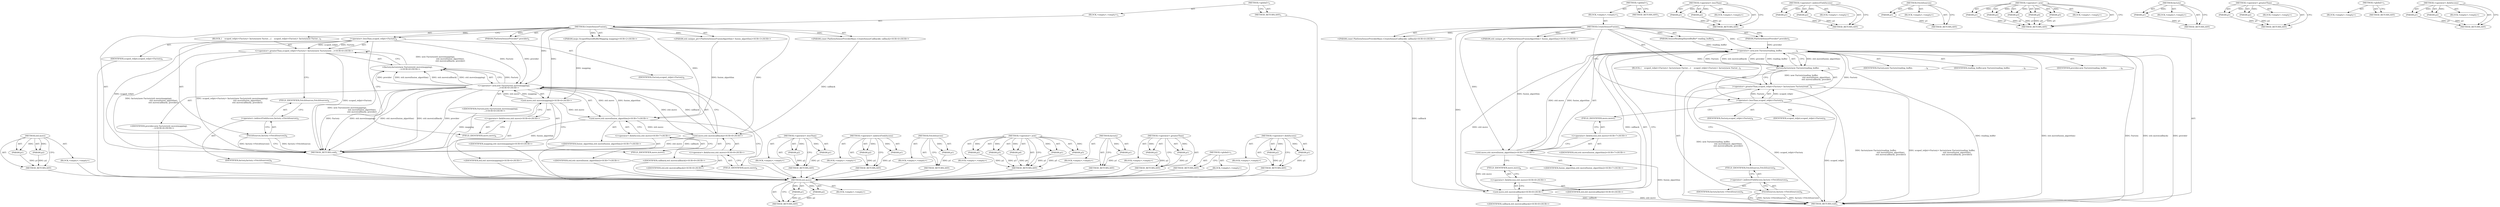 digraph "&lt;operator&gt;.fieldAccess" {
vulnerable_88 [label=<(METHOD,std.move)>];
vulnerable_89 [label=<(PARAM,p1)>];
vulnerable_90 [label=<(PARAM,p2)>];
vulnerable_91 [label=<(BLOCK,&lt;empty&gt;,&lt;empty&gt;)>];
vulnerable_92 [label=<(METHOD_RETURN,ANY)>];
vulnerable_6 [label=<(METHOD,&lt;global&gt;)<SUB>1</SUB>>];
vulnerable_7 [label=<(BLOCK,&lt;empty&gt;,&lt;empty&gt;)<SUB>1</SUB>>];
vulnerable_8 [label=<(METHOD,CreateSensorFusion)<SUB>1</SUB>>];
vulnerable_9 [label="<(PARAM,mojo::ScopedSharedBufferMapping mapping)<SUB>2</SUB>>"];
vulnerable_10 [label="<(PARAM,std::unique_ptr&lt;PlatformSensorFusionAlgorithm&gt; fusion_algorithm)<SUB>3</SUB>>"];
vulnerable_11 [label="<(PARAM,const PlatformSensorProviderBase::CreateSensorCallback&amp; callback)<SUB>4</SUB>>"];
vulnerable_12 [label=<(PARAM,PlatformSensorProvider* provider)<SUB>5</SUB>>];
vulnerable_13 [label=<(BLOCK,{
    scoped_refptr&lt;Factory&gt; factory(new Factor...,{
    scoped_refptr&lt;Factory&gt; factory(new Factor...)<SUB>5</SUB>>];
vulnerable_14 [label="<(&lt;operator&gt;.greaterThan,scoped_refptr&lt;Factory&gt; factory(new Factory(std:...)<SUB>6</SUB>>"];
vulnerable_15 [label=<(&lt;operator&gt;.lessThan,scoped_refptr&lt;Factory)<SUB>6</SUB>>];
vulnerable_16 [label=<(IDENTIFIER,scoped_refptr,scoped_refptr&lt;Factory)<SUB>6</SUB>>];
vulnerable_17 [label=<(IDENTIFIER,Factory,scoped_refptr&lt;Factory)<SUB>6</SUB>>];
vulnerable_18 [label="<(factory,factory(new Factory(std::move(mapping),
       ...)<SUB>6</SUB>>"];
vulnerable_19 [label="<(&lt;operator&gt;.new,new Factory(std::move(mapping),
               ...)<SUB>6</SUB>>"];
vulnerable_20 [label="<(IDENTIFIER,Factory,new Factory(std::move(mapping),
               ...)<SUB>6</SUB>>"];
vulnerable_21 [label="<(std.move,std::move(mapping))<SUB>6</SUB>>"];
vulnerable_22 [label="<(&lt;operator&gt;.fieldAccess,std::move)<SUB>6</SUB>>"];
vulnerable_23 [label="<(IDENTIFIER,std,std::move(mapping))<SUB>6</SUB>>"];
vulnerable_24 [label=<(FIELD_IDENTIFIER,move,move)<SUB>6</SUB>>];
vulnerable_25 [label="<(IDENTIFIER,mapping,std::move(mapping))<SUB>6</SUB>>"];
vulnerable_26 [label="<(std.move,std::move(fusion_algorithm))<SUB>7</SUB>>"];
vulnerable_27 [label="<(&lt;operator&gt;.fieldAccess,std::move)<SUB>7</SUB>>"];
vulnerable_28 [label="<(IDENTIFIER,std,std::move(fusion_algorithm))<SUB>7</SUB>>"];
vulnerable_29 [label=<(FIELD_IDENTIFIER,move,move)<SUB>7</SUB>>];
vulnerable_30 [label="<(IDENTIFIER,fusion_algorithm,std::move(fusion_algorithm))<SUB>7</SUB>>"];
vulnerable_31 [label="<(std.move,std::move(callback))<SUB>8</SUB>>"];
vulnerable_32 [label="<(&lt;operator&gt;.fieldAccess,std::move)<SUB>8</SUB>>"];
vulnerable_33 [label="<(IDENTIFIER,std,std::move(callback))<SUB>8</SUB>>"];
vulnerable_34 [label=<(FIELD_IDENTIFIER,move,move)<SUB>8</SUB>>];
vulnerable_35 [label="<(IDENTIFIER,callback,std::move(callback))<SUB>8</SUB>>"];
vulnerable_36 [label="<(IDENTIFIER,provider,new Factory(std::move(mapping),
               ...)<SUB>8</SUB>>"];
vulnerable_37 [label=<(FetchSources,factory-&gt;FetchSources())<SUB>9</SUB>>];
vulnerable_38 [label=<(&lt;operator&gt;.indirectFieldAccess,factory-&gt;FetchSources)<SUB>9</SUB>>];
vulnerable_39 [label=<(IDENTIFIER,factory,factory-&gt;FetchSources())<SUB>9</SUB>>];
vulnerable_40 [label=<(FIELD_IDENTIFIER,FetchSources,FetchSources)<SUB>9</SUB>>];
vulnerable_41 [label=<(METHOD_RETURN,void)<SUB>1</SUB>>];
vulnerable_43 [label=<(METHOD_RETURN,ANY)<SUB>1</SUB>>];
vulnerable_71 [label=<(METHOD,&lt;operator&gt;.lessThan)>];
vulnerable_72 [label=<(PARAM,p1)>];
vulnerable_73 [label=<(PARAM,p2)>];
vulnerable_74 [label=<(BLOCK,&lt;empty&gt;,&lt;empty&gt;)>];
vulnerable_75 [label=<(METHOD_RETURN,ANY)>];
vulnerable_102 [label=<(METHOD,&lt;operator&gt;.indirectFieldAccess)>];
vulnerable_103 [label=<(PARAM,p1)>];
vulnerable_104 [label=<(PARAM,p2)>];
vulnerable_105 [label=<(BLOCK,&lt;empty&gt;,&lt;empty&gt;)>];
vulnerable_106 [label=<(METHOD_RETURN,ANY)>];
vulnerable_98 [label=<(METHOD,FetchSources)>];
vulnerable_99 [label=<(PARAM,p1)>];
vulnerable_100 [label=<(BLOCK,&lt;empty&gt;,&lt;empty&gt;)>];
vulnerable_101 [label=<(METHOD_RETURN,ANY)>];
vulnerable_80 [label=<(METHOD,&lt;operator&gt;.new)>];
vulnerable_81 [label=<(PARAM,p1)>];
vulnerable_82 [label=<(PARAM,p2)>];
vulnerable_83 [label=<(PARAM,p3)>];
vulnerable_84 [label=<(PARAM,p4)>];
vulnerable_85 [label=<(PARAM,p5)>];
vulnerable_86 [label=<(BLOCK,&lt;empty&gt;,&lt;empty&gt;)>];
vulnerable_87 [label=<(METHOD_RETURN,ANY)>];
vulnerable_76 [label=<(METHOD,factory)>];
vulnerable_77 [label=<(PARAM,p1)>];
vulnerable_78 [label=<(BLOCK,&lt;empty&gt;,&lt;empty&gt;)>];
vulnerable_79 [label=<(METHOD_RETURN,ANY)>];
vulnerable_66 [label=<(METHOD,&lt;operator&gt;.greaterThan)>];
vulnerable_67 [label=<(PARAM,p1)>];
vulnerable_68 [label=<(PARAM,p2)>];
vulnerable_69 [label=<(BLOCK,&lt;empty&gt;,&lt;empty&gt;)>];
vulnerable_70 [label=<(METHOD_RETURN,ANY)>];
vulnerable_60 [label=<(METHOD,&lt;global&gt;)<SUB>1</SUB>>];
vulnerable_61 [label=<(BLOCK,&lt;empty&gt;,&lt;empty&gt;)>];
vulnerable_62 [label=<(METHOD_RETURN,ANY)>];
vulnerable_93 [label=<(METHOD,&lt;operator&gt;.fieldAccess)>];
vulnerable_94 [label=<(PARAM,p1)>];
vulnerable_95 [label=<(PARAM,p2)>];
vulnerable_96 [label=<(BLOCK,&lt;empty&gt;,&lt;empty&gt;)>];
vulnerable_97 [label=<(METHOD_RETURN,ANY)>];
fixed_84 [label=<(METHOD,std.move)>];
fixed_85 [label=<(PARAM,p1)>];
fixed_86 [label=<(PARAM,p2)>];
fixed_87 [label=<(BLOCK,&lt;empty&gt;,&lt;empty&gt;)>];
fixed_88 [label=<(METHOD_RETURN,ANY)>];
fixed_6 [label=<(METHOD,&lt;global&gt;)<SUB>1</SUB>>];
fixed_7 [label=<(BLOCK,&lt;empty&gt;,&lt;empty&gt;)<SUB>1</SUB>>];
fixed_8 [label=<(METHOD,CreateSensorFusion)<SUB>1</SUB>>];
fixed_9 [label=<(PARAM,SensorReadingSharedBuffer* reading_buffer)<SUB>2</SUB>>];
fixed_10 [label="<(PARAM,std::unique_ptr&lt;PlatformSensorFusionAlgorithm&gt; fusion_algorithm)<SUB>3</SUB>>"];
fixed_11 [label="<(PARAM,const PlatformSensorProviderBase::CreateSensorCallback&amp; callback)<SUB>4</SUB>>"];
fixed_12 [label=<(PARAM,PlatformSensorProvider* provider)<SUB>5</SUB>>];
fixed_13 [label=<(BLOCK,{
    scoped_refptr&lt;Factory&gt; factory(new Factor...,{
    scoped_refptr&lt;Factory&gt; factory(new Factor...)<SUB>5</SUB>>];
fixed_14 [label=<(&lt;operator&gt;.greaterThan,scoped_refptr&lt;Factory&gt; factory(new Factory(read...)<SUB>6</SUB>>];
fixed_15 [label=<(&lt;operator&gt;.lessThan,scoped_refptr&lt;Factory)<SUB>6</SUB>>];
fixed_16 [label=<(IDENTIFIER,scoped_refptr,scoped_refptr&lt;Factory)<SUB>6</SUB>>];
fixed_17 [label=<(IDENTIFIER,Factory,scoped_refptr&lt;Factory)<SUB>6</SUB>>];
fixed_18 [label=<(factory,factory(new Factory(reading_buffer,
           ...)<SUB>6</SUB>>];
fixed_19 [label=<(&lt;operator&gt;.new,new Factory(reading_buffer,
                   ...)<SUB>6</SUB>>];
fixed_20 [label=<(IDENTIFIER,Factory,new Factory(reading_buffer,
                   ...)<SUB>6</SUB>>];
fixed_21 [label=<(IDENTIFIER,reading_buffer,new Factory(reading_buffer,
                   ...)<SUB>6</SUB>>];
fixed_22 [label="<(std.move,std::move(fusion_algorithm))<SUB>7</SUB>>"];
fixed_23 [label="<(&lt;operator&gt;.fieldAccess,std::move)<SUB>7</SUB>>"];
fixed_24 [label="<(IDENTIFIER,std,std::move(fusion_algorithm))<SUB>7</SUB>>"];
fixed_25 [label=<(FIELD_IDENTIFIER,move,move)<SUB>7</SUB>>];
fixed_26 [label="<(IDENTIFIER,fusion_algorithm,std::move(fusion_algorithm))<SUB>7</SUB>>"];
fixed_27 [label="<(std.move,std::move(callback))<SUB>8</SUB>>"];
fixed_28 [label="<(&lt;operator&gt;.fieldAccess,std::move)<SUB>8</SUB>>"];
fixed_29 [label="<(IDENTIFIER,std,std::move(callback))<SUB>8</SUB>>"];
fixed_30 [label=<(FIELD_IDENTIFIER,move,move)<SUB>8</SUB>>];
fixed_31 [label="<(IDENTIFIER,callback,std::move(callback))<SUB>8</SUB>>"];
fixed_32 [label=<(IDENTIFIER,provider,new Factory(reading_buffer,
                   ...)<SUB>8</SUB>>];
fixed_33 [label=<(FetchSources,factory-&gt;FetchSources())<SUB>9</SUB>>];
fixed_34 [label=<(&lt;operator&gt;.indirectFieldAccess,factory-&gt;FetchSources)<SUB>9</SUB>>];
fixed_35 [label=<(IDENTIFIER,factory,factory-&gt;FetchSources())<SUB>9</SUB>>];
fixed_36 [label=<(FIELD_IDENTIFIER,FetchSources,FetchSources)<SUB>9</SUB>>];
fixed_37 [label=<(METHOD_RETURN,void)<SUB>1</SUB>>];
fixed_39 [label=<(METHOD_RETURN,ANY)<SUB>1</SUB>>];
fixed_67 [label=<(METHOD,&lt;operator&gt;.lessThan)>];
fixed_68 [label=<(PARAM,p1)>];
fixed_69 [label=<(PARAM,p2)>];
fixed_70 [label=<(BLOCK,&lt;empty&gt;,&lt;empty&gt;)>];
fixed_71 [label=<(METHOD_RETURN,ANY)>];
fixed_98 [label=<(METHOD,&lt;operator&gt;.indirectFieldAccess)>];
fixed_99 [label=<(PARAM,p1)>];
fixed_100 [label=<(PARAM,p2)>];
fixed_101 [label=<(BLOCK,&lt;empty&gt;,&lt;empty&gt;)>];
fixed_102 [label=<(METHOD_RETURN,ANY)>];
fixed_94 [label=<(METHOD,FetchSources)>];
fixed_95 [label=<(PARAM,p1)>];
fixed_96 [label=<(BLOCK,&lt;empty&gt;,&lt;empty&gt;)>];
fixed_97 [label=<(METHOD_RETURN,ANY)>];
fixed_76 [label=<(METHOD,&lt;operator&gt;.new)>];
fixed_77 [label=<(PARAM,p1)>];
fixed_78 [label=<(PARAM,p2)>];
fixed_79 [label=<(PARAM,p3)>];
fixed_80 [label=<(PARAM,p4)>];
fixed_81 [label=<(PARAM,p5)>];
fixed_82 [label=<(BLOCK,&lt;empty&gt;,&lt;empty&gt;)>];
fixed_83 [label=<(METHOD_RETURN,ANY)>];
fixed_72 [label=<(METHOD,factory)>];
fixed_73 [label=<(PARAM,p1)>];
fixed_74 [label=<(BLOCK,&lt;empty&gt;,&lt;empty&gt;)>];
fixed_75 [label=<(METHOD_RETURN,ANY)>];
fixed_62 [label=<(METHOD,&lt;operator&gt;.greaterThan)>];
fixed_63 [label=<(PARAM,p1)>];
fixed_64 [label=<(PARAM,p2)>];
fixed_65 [label=<(BLOCK,&lt;empty&gt;,&lt;empty&gt;)>];
fixed_66 [label=<(METHOD_RETURN,ANY)>];
fixed_56 [label=<(METHOD,&lt;global&gt;)<SUB>1</SUB>>];
fixed_57 [label=<(BLOCK,&lt;empty&gt;,&lt;empty&gt;)>];
fixed_58 [label=<(METHOD_RETURN,ANY)>];
fixed_89 [label=<(METHOD,&lt;operator&gt;.fieldAccess)>];
fixed_90 [label=<(PARAM,p1)>];
fixed_91 [label=<(PARAM,p2)>];
fixed_92 [label=<(BLOCK,&lt;empty&gt;,&lt;empty&gt;)>];
fixed_93 [label=<(METHOD_RETURN,ANY)>];
vulnerable_88 -> vulnerable_89  [key=0, label="AST: "];
vulnerable_88 -> vulnerable_89  [key=1, label="DDG: "];
vulnerable_88 -> vulnerable_91  [key=0, label="AST: "];
vulnerable_88 -> vulnerable_90  [key=0, label="AST: "];
vulnerable_88 -> vulnerable_90  [key=1, label="DDG: "];
vulnerable_88 -> vulnerable_92  [key=0, label="AST: "];
vulnerable_88 -> vulnerable_92  [key=1, label="CFG: "];
vulnerable_89 -> vulnerable_92  [key=0, label="DDG: p1"];
vulnerable_90 -> vulnerable_92  [key=0, label="DDG: p2"];
vulnerable_91 -> fixed_84  [key=0];
vulnerable_92 -> fixed_84  [key=0];
vulnerable_6 -> vulnerable_7  [key=0, label="AST: "];
vulnerable_6 -> vulnerable_43  [key=0, label="AST: "];
vulnerable_6 -> vulnerable_43  [key=1, label="CFG: "];
vulnerable_7 -> vulnerable_8  [key=0, label="AST: "];
vulnerable_8 -> vulnerable_9  [key=0, label="AST: "];
vulnerable_8 -> vulnerable_9  [key=1, label="DDG: "];
vulnerable_8 -> vulnerable_10  [key=0, label="AST: "];
vulnerable_8 -> vulnerable_10  [key=1, label="DDG: "];
vulnerable_8 -> vulnerable_11  [key=0, label="AST: "];
vulnerable_8 -> vulnerable_11  [key=1, label="DDG: "];
vulnerable_8 -> vulnerable_12  [key=0, label="AST: "];
vulnerable_8 -> vulnerable_12  [key=1, label="DDG: "];
vulnerable_8 -> vulnerable_13  [key=0, label="AST: "];
vulnerable_8 -> vulnerable_41  [key=0, label="AST: "];
vulnerable_8 -> vulnerable_15  [key=0, label="CFG: "];
vulnerable_8 -> vulnerable_15  [key=1, label="DDG: "];
vulnerable_8 -> vulnerable_19  [key=0, label="DDG: "];
vulnerable_8 -> vulnerable_21  [key=0, label="DDG: "];
vulnerable_8 -> vulnerable_26  [key=0, label="DDG: "];
vulnerable_8 -> vulnerable_31  [key=0, label="DDG: "];
vulnerable_9 -> vulnerable_21  [key=0, label="DDG: mapping"];
vulnerable_10 -> vulnerable_26  [key=0, label="DDG: fusion_algorithm"];
vulnerable_11 -> vulnerable_31  [key=0, label="DDG: callback"];
vulnerable_12 -> vulnerable_19  [key=0, label="DDG: provider"];
vulnerable_13 -> vulnerable_14  [key=0, label="AST: "];
vulnerable_13 -> vulnerable_37  [key=0, label="AST: "];
vulnerable_14 -> vulnerable_15  [key=0, label="AST: "];
vulnerable_14 -> vulnerable_18  [key=0, label="AST: "];
vulnerable_14 -> vulnerable_40  [key=0, label="CFG: "];
vulnerable_14 -> vulnerable_41  [key=0, label="DDG: scoped_refptr&lt;Factory"];
vulnerable_14 -> vulnerable_41  [key=1, label="DDG: factory(new Factory(std::move(mapping),
                                                std::move(fusion_algorithm),
                                                std::move(callback), provider))"];
vulnerable_14 -> vulnerable_41  [key=2, label="DDG: scoped_refptr&lt;Factory&gt; factory(new Factory(std::move(mapping),
                                                std::move(fusion_algorithm),
                                                std::move(callback), provider))"];
vulnerable_15 -> vulnerable_16  [key=0, label="AST: "];
vulnerable_15 -> vulnerable_17  [key=0, label="AST: "];
vulnerable_15 -> vulnerable_24  [key=0, label="CFG: "];
vulnerable_15 -> vulnerable_41  [key=0, label="DDG: scoped_refptr"];
vulnerable_15 -> vulnerable_14  [key=0, label="DDG: scoped_refptr"];
vulnerable_15 -> vulnerable_14  [key=1, label="DDG: Factory"];
vulnerable_15 -> vulnerable_19  [key=0, label="DDG: Factory"];
vulnerable_16 -> fixed_84  [key=0];
vulnerable_17 -> fixed_84  [key=0];
vulnerable_18 -> vulnerable_19  [key=0, label="AST: "];
vulnerable_18 -> vulnerable_14  [key=0, label="CFG: "];
vulnerable_18 -> vulnerable_14  [key=1, label="DDG: new Factory(std::move(mapping),
                                                std::move(fusion_algorithm),
                                                std::move(callback), provider)"];
vulnerable_18 -> vulnerable_41  [key=0, label="DDG: new Factory(std::move(mapping),
                                                std::move(fusion_algorithm),
                                                std::move(callback), provider)"];
vulnerable_19 -> vulnerable_20  [key=0, label="AST: "];
vulnerable_19 -> vulnerable_21  [key=0, label="AST: "];
vulnerable_19 -> vulnerable_26  [key=0, label="AST: "];
vulnerable_19 -> vulnerable_31  [key=0, label="AST: "];
vulnerable_19 -> vulnerable_36  [key=0, label="AST: "];
vulnerable_19 -> vulnerable_18  [key=0, label="CFG: "];
vulnerable_19 -> vulnerable_18  [key=1, label="DDG: Factory"];
vulnerable_19 -> vulnerable_18  [key=2, label="DDG: provider"];
vulnerable_19 -> vulnerable_18  [key=3, label="DDG: std::move(fusion_algorithm)"];
vulnerable_19 -> vulnerable_18  [key=4, label="DDG: std::move(callback)"];
vulnerable_19 -> vulnerable_18  [key=5, label="DDG: std::move(mapping)"];
vulnerable_19 -> vulnerable_41  [key=0, label="DDG: Factory"];
vulnerable_19 -> vulnerable_41  [key=1, label="DDG: std::move(mapping)"];
vulnerable_19 -> vulnerable_41  [key=2, label="DDG: std::move(fusion_algorithm)"];
vulnerable_19 -> vulnerable_41  [key=3, label="DDG: std::move(callback)"];
vulnerable_19 -> vulnerable_41  [key=4, label="DDG: provider"];
vulnerable_20 -> fixed_84  [key=0];
vulnerable_21 -> vulnerable_22  [key=0, label="AST: "];
vulnerable_21 -> vulnerable_25  [key=0, label="AST: "];
vulnerable_21 -> vulnerable_29  [key=0, label="CFG: "];
vulnerable_21 -> vulnerable_41  [key=0, label="DDG: mapping"];
vulnerable_21 -> vulnerable_19  [key=0, label="DDG: std::move"];
vulnerable_21 -> vulnerable_19  [key=1, label="DDG: mapping"];
vulnerable_21 -> vulnerable_26  [key=0, label="DDG: std::move"];
vulnerable_22 -> vulnerable_23  [key=0, label="AST: "];
vulnerable_22 -> vulnerable_24  [key=0, label="AST: "];
vulnerable_22 -> vulnerable_21  [key=0, label="CFG: "];
vulnerable_23 -> fixed_84  [key=0];
vulnerable_24 -> vulnerable_22  [key=0, label="CFG: "];
vulnerable_25 -> fixed_84  [key=0];
vulnerable_26 -> vulnerable_27  [key=0, label="AST: "];
vulnerable_26 -> vulnerable_30  [key=0, label="AST: "];
vulnerable_26 -> vulnerable_34  [key=0, label="CFG: "];
vulnerable_26 -> vulnerable_41  [key=0, label="DDG: fusion_algorithm"];
vulnerable_26 -> vulnerable_19  [key=0, label="DDG: std::move"];
vulnerable_26 -> vulnerable_19  [key=1, label="DDG: fusion_algorithm"];
vulnerable_26 -> vulnerable_31  [key=0, label="DDG: std::move"];
vulnerable_27 -> vulnerable_28  [key=0, label="AST: "];
vulnerable_27 -> vulnerable_29  [key=0, label="AST: "];
vulnerable_27 -> vulnerable_26  [key=0, label="CFG: "];
vulnerable_28 -> fixed_84  [key=0];
vulnerable_29 -> vulnerable_27  [key=0, label="CFG: "];
vulnerable_30 -> fixed_84  [key=0];
vulnerable_31 -> vulnerable_32  [key=0, label="AST: "];
vulnerable_31 -> vulnerable_35  [key=0, label="AST: "];
vulnerable_31 -> vulnerable_19  [key=0, label="CFG: "];
vulnerable_31 -> vulnerable_19  [key=1, label="DDG: std::move"];
vulnerable_31 -> vulnerable_19  [key=2, label="DDG: callback"];
vulnerable_31 -> vulnerable_41  [key=0, label="DDG: std::move"];
vulnerable_31 -> vulnerable_41  [key=1, label="DDG: callback"];
vulnerable_32 -> vulnerable_33  [key=0, label="AST: "];
vulnerable_32 -> vulnerable_34  [key=0, label="AST: "];
vulnerable_32 -> vulnerable_31  [key=0, label="CFG: "];
vulnerable_33 -> fixed_84  [key=0];
vulnerable_34 -> vulnerable_32  [key=0, label="CFG: "];
vulnerable_35 -> fixed_84  [key=0];
vulnerable_36 -> fixed_84  [key=0];
vulnerable_37 -> vulnerable_38  [key=0, label="AST: "];
vulnerable_37 -> vulnerable_41  [key=0, label="CFG: "];
vulnerable_37 -> vulnerable_41  [key=1, label="DDG: factory-&gt;FetchSources"];
vulnerable_37 -> vulnerable_41  [key=2, label="DDG: factory-&gt;FetchSources()"];
vulnerable_38 -> vulnerable_39  [key=0, label="AST: "];
vulnerable_38 -> vulnerable_40  [key=0, label="AST: "];
vulnerable_38 -> vulnerable_37  [key=0, label="CFG: "];
vulnerable_39 -> fixed_84  [key=0];
vulnerable_40 -> vulnerable_38  [key=0, label="CFG: "];
vulnerable_41 -> fixed_84  [key=0];
vulnerable_43 -> fixed_84  [key=0];
vulnerable_71 -> vulnerable_72  [key=0, label="AST: "];
vulnerable_71 -> vulnerable_72  [key=1, label="DDG: "];
vulnerable_71 -> vulnerable_74  [key=0, label="AST: "];
vulnerable_71 -> vulnerable_73  [key=0, label="AST: "];
vulnerable_71 -> vulnerable_73  [key=1, label="DDG: "];
vulnerable_71 -> vulnerable_75  [key=0, label="AST: "];
vulnerable_71 -> vulnerable_75  [key=1, label="CFG: "];
vulnerable_72 -> vulnerable_75  [key=0, label="DDG: p1"];
vulnerable_73 -> vulnerable_75  [key=0, label="DDG: p2"];
vulnerable_74 -> fixed_84  [key=0];
vulnerable_75 -> fixed_84  [key=0];
vulnerable_102 -> vulnerable_103  [key=0, label="AST: "];
vulnerable_102 -> vulnerable_103  [key=1, label="DDG: "];
vulnerable_102 -> vulnerable_105  [key=0, label="AST: "];
vulnerable_102 -> vulnerable_104  [key=0, label="AST: "];
vulnerable_102 -> vulnerable_104  [key=1, label="DDG: "];
vulnerable_102 -> vulnerable_106  [key=0, label="AST: "];
vulnerable_102 -> vulnerable_106  [key=1, label="CFG: "];
vulnerable_103 -> vulnerable_106  [key=0, label="DDG: p1"];
vulnerable_104 -> vulnerable_106  [key=0, label="DDG: p2"];
vulnerable_105 -> fixed_84  [key=0];
vulnerable_106 -> fixed_84  [key=0];
vulnerable_98 -> vulnerable_99  [key=0, label="AST: "];
vulnerable_98 -> vulnerable_99  [key=1, label="DDG: "];
vulnerable_98 -> vulnerable_100  [key=0, label="AST: "];
vulnerable_98 -> vulnerable_101  [key=0, label="AST: "];
vulnerable_98 -> vulnerable_101  [key=1, label="CFG: "];
vulnerable_99 -> vulnerable_101  [key=0, label="DDG: p1"];
vulnerable_100 -> fixed_84  [key=0];
vulnerable_101 -> fixed_84  [key=0];
vulnerable_80 -> vulnerable_81  [key=0, label="AST: "];
vulnerable_80 -> vulnerable_81  [key=1, label="DDG: "];
vulnerable_80 -> vulnerable_86  [key=0, label="AST: "];
vulnerable_80 -> vulnerable_82  [key=0, label="AST: "];
vulnerable_80 -> vulnerable_82  [key=1, label="DDG: "];
vulnerable_80 -> vulnerable_87  [key=0, label="AST: "];
vulnerable_80 -> vulnerable_87  [key=1, label="CFG: "];
vulnerable_80 -> vulnerable_83  [key=0, label="AST: "];
vulnerable_80 -> vulnerable_83  [key=1, label="DDG: "];
vulnerable_80 -> vulnerable_84  [key=0, label="AST: "];
vulnerable_80 -> vulnerable_84  [key=1, label="DDG: "];
vulnerable_80 -> vulnerable_85  [key=0, label="AST: "];
vulnerable_80 -> vulnerable_85  [key=1, label="DDG: "];
vulnerable_81 -> vulnerable_87  [key=0, label="DDG: p1"];
vulnerable_82 -> vulnerable_87  [key=0, label="DDG: p2"];
vulnerable_83 -> vulnerable_87  [key=0, label="DDG: p3"];
vulnerable_84 -> vulnerable_87  [key=0, label="DDG: p4"];
vulnerable_85 -> vulnerable_87  [key=0, label="DDG: p5"];
vulnerable_86 -> fixed_84  [key=0];
vulnerable_87 -> fixed_84  [key=0];
vulnerable_76 -> vulnerable_77  [key=0, label="AST: "];
vulnerable_76 -> vulnerable_77  [key=1, label="DDG: "];
vulnerable_76 -> vulnerable_78  [key=0, label="AST: "];
vulnerable_76 -> vulnerable_79  [key=0, label="AST: "];
vulnerable_76 -> vulnerable_79  [key=1, label="CFG: "];
vulnerable_77 -> vulnerable_79  [key=0, label="DDG: p1"];
vulnerable_78 -> fixed_84  [key=0];
vulnerable_79 -> fixed_84  [key=0];
vulnerable_66 -> vulnerable_67  [key=0, label="AST: "];
vulnerable_66 -> vulnerable_67  [key=1, label="DDG: "];
vulnerable_66 -> vulnerable_69  [key=0, label="AST: "];
vulnerable_66 -> vulnerable_68  [key=0, label="AST: "];
vulnerable_66 -> vulnerable_68  [key=1, label="DDG: "];
vulnerable_66 -> vulnerable_70  [key=0, label="AST: "];
vulnerable_66 -> vulnerable_70  [key=1, label="CFG: "];
vulnerable_67 -> vulnerable_70  [key=0, label="DDG: p1"];
vulnerable_68 -> vulnerable_70  [key=0, label="DDG: p2"];
vulnerable_69 -> fixed_84  [key=0];
vulnerable_70 -> fixed_84  [key=0];
vulnerable_60 -> vulnerable_61  [key=0, label="AST: "];
vulnerable_60 -> vulnerable_62  [key=0, label="AST: "];
vulnerable_60 -> vulnerable_62  [key=1, label="CFG: "];
vulnerable_61 -> fixed_84  [key=0];
vulnerable_62 -> fixed_84  [key=0];
vulnerable_93 -> vulnerable_94  [key=0, label="AST: "];
vulnerable_93 -> vulnerable_94  [key=1, label="DDG: "];
vulnerable_93 -> vulnerable_96  [key=0, label="AST: "];
vulnerable_93 -> vulnerable_95  [key=0, label="AST: "];
vulnerable_93 -> vulnerable_95  [key=1, label="DDG: "];
vulnerable_93 -> vulnerable_97  [key=0, label="AST: "];
vulnerable_93 -> vulnerable_97  [key=1, label="CFG: "];
vulnerable_94 -> vulnerable_97  [key=0, label="DDG: p1"];
vulnerable_95 -> vulnerable_97  [key=0, label="DDG: p2"];
vulnerable_96 -> fixed_84  [key=0];
vulnerable_97 -> fixed_84  [key=0];
fixed_84 -> fixed_85  [key=0, label="AST: "];
fixed_84 -> fixed_85  [key=1, label="DDG: "];
fixed_84 -> fixed_87  [key=0, label="AST: "];
fixed_84 -> fixed_86  [key=0, label="AST: "];
fixed_84 -> fixed_86  [key=1, label="DDG: "];
fixed_84 -> fixed_88  [key=0, label="AST: "];
fixed_84 -> fixed_88  [key=1, label="CFG: "];
fixed_85 -> fixed_88  [key=0, label="DDG: p1"];
fixed_86 -> fixed_88  [key=0, label="DDG: p2"];
fixed_6 -> fixed_7  [key=0, label="AST: "];
fixed_6 -> fixed_39  [key=0, label="AST: "];
fixed_6 -> fixed_39  [key=1, label="CFG: "];
fixed_7 -> fixed_8  [key=0, label="AST: "];
fixed_8 -> fixed_9  [key=0, label="AST: "];
fixed_8 -> fixed_9  [key=1, label="DDG: "];
fixed_8 -> fixed_10  [key=0, label="AST: "];
fixed_8 -> fixed_10  [key=1, label="DDG: "];
fixed_8 -> fixed_11  [key=0, label="AST: "];
fixed_8 -> fixed_11  [key=1, label="DDG: "];
fixed_8 -> fixed_12  [key=0, label="AST: "];
fixed_8 -> fixed_12  [key=1, label="DDG: "];
fixed_8 -> fixed_13  [key=0, label="AST: "];
fixed_8 -> fixed_37  [key=0, label="AST: "];
fixed_8 -> fixed_15  [key=0, label="CFG: "];
fixed_8 -> fixed_15  [key=1, label="DDG: "];
fixed_8 -> fixed_19  [key=0, label="DDG: "];
fixed_8 -> fixed_22  [key=0, label="DDG: "];
fixed_8 -> fixed_27  [key=0, label="DDG: "];
fixed_9 -> fixed_19  [key=0, label="DDG: reading_buffer"];
fixed_10 -> fixed_22  [key=0, label="DDG: fusion_algorithm"];
fixed_11 -> fixed_27  [key=0, label="DDG: callback"];
fixed_12 -> fixed_19  [key=0, label="DDG: provider"];
fixed_13 -> fixed_14  [key=0, label="AST: "];
fixed_13 -> fixed_33  [key=0, label="AST: "];
fixed_14 -> fixed_15  [key=0, label="AST: "];
fixed_14 -> fixed_18  [key=0, label="AST: "];
fixed_14 -> fixed_36  [key=0, label="CFG: "];
fixed_14 -> fixed_37  [key=0, label="DDG: scoped_refptr&lt;Factory"];
fixed_14 -> fixed_37  [key=1, label="DDG: factory(new Factory(reading_buffer,
                                                std::move(fusion_algorithm),
                                                std::move(callback), provider))"];
fixed_14 -> fixed_37  [key=2, label="DDG: scoped_refptr&lt;Factory&gt; factory(new Factory(reading_buffer,
                                                std::move(fusion_algorithm),
                                                std::move(callback), provider))"];
fixed_15 -> fixed_16  [key=0, label="AST: "];
fixed_15 -> fixed_17  [key=0, label="AST: "];
fixed_15 -> fixed_25  [key=0, label="CFG: "];
fixed_15 -> fixed_37  [key=0, label="DDG: scoped_refptr"];
fixed_15 -> fixed_14  [key=0, label="DDG: scoped_refptr"];
fixed_15 -> fixed_14  [key=1, label="DDG: Factory"];
fixed_15 -> fixed_19  [key=0, label="DDG: Factory"];
fixed_18 -> fixed_19  [key=0, label="AST: "];
fixed_18 -> fixed_14  [key=0, label="CFG: "];
fixed_18 -> fixed_14  [key=1, label="DDG: new Factory(reading_buffer,
                                                std::move(fusion_algorithm),
                                                std::move(callback), provider)"];
fixed_18 -> fixed_37  [key=0, label="DDG: new Factory(reading_buffer,
                                                std::move(fusion_algorithm),
                                                std::move(callback), provider)"];
fixed_19 -> fixed_20  [key=0, label="AST: "];
fixed_19 -> fixed_21  [key=0, label="AST: "];
fixed_19 -> fixed_22  [key=0, label="AST: "];
fixed_19 -> fixed_27  [key=0, label="AST: "];
fixed_19 -> fixed_32  [key=0, label="AST: "];
fixed_19 -> fixed_18  [key=0, label="CFG: "];
fixed_19 -> fixed_18  [key=1, label="DDG: std::move(fusion_algorithm)"];
fixed_19 -> fixed_18  [key=2, label="DDG: Factory"];
fixed_19 -> fixed_18  [key=3, label="DDG: std::move(callback)"];
fixed_19 -> fixed_18  [key=4, label="DDG: provider"];
fixed_19 -> fixed_18  [key=5, label="DDG: reading_buffer"];
fixed_19 -> fixed_37  [key=0, label="DDG: Factory"];
fixed_19 -> fixed_37  [key=1, label="DDG: reading_buffer"];
fixed_19 -> fixed_37  [key=2, label="DDG: std::move(fusion_algorithm)"];
fixed_19 -> fixed_37  [key=3, label="DDG: std::move(callback)"];
fixed_19 -> fixed_37  [key=4, label="DDG: provider"];
fixed_22 -> fixed_23  [key=0, label="AST: "];
fixed_22 -> fixed_26  [key=0, label="AST: "];
fixed_22 -> fixed_30  [key=0, label="CFG: "];
fixed_22 -> fixed_37  [key=0, label="DDG: fusion_algorithm"];
fixed_22 -> fixed_19  [key=0, label="DDG: std::move"];
fixed_22 -> fixed_19  [key=1, label="DDG: fusion_algorithm"];
fixed_22 -> fixed_27  [key=0, label="DDG: std::move"];
fixed_23 -> fixed_24  [key=0, label="AST: "];
fixed_23 -> fixed_25  [key=0, label="AST: "];
fixed_23 -> fixed_22  [key=0, label="CFG: "];
fixed_25 -> fixed_23  [key=0, label="CFG: "];
fixed_27 -> fixed_28  [key=0, label="AST: "];
fixed_27 -> fixed_31  [key=0, label="AST: "];
fixed_27 -> fixed_19  [key=0, label="CFG: "];
fixed_27 -> fixed_19  [key=1, label="DDG: std::move"];
fixed_27 -> fixed_19  [key=2, label="DDG: callback"];
fixed_27 -> fixed_37  [key=0, label="DDG: std::move"];
fixed_27 -> fixed_37  [key=1, label="DDG: callback"];
fixed_28 -> fixed_29  [key=0, label="AST: "];
fixed_28 -> fixed_30  [key=0, label="AST: "];
fixed_28 -> fixed_27  [key=0, label="CFG: "];
fixed_30 -> fixed_28  [key=0, label="CFG: "];
fixed_33 -> fixed_34  [key=0, label="AST: "];
fixed_33 -> fixed_37  [key=0, label="CFG: "];
fixed_33 -> fixed_37  [key=1, label="DDG: factory-&gt;FetchSources"];
fixed_33 -> fixed_37  [key=2, label="DDG: factory-&gt;FetchSources()"];
fixed_34 -> fixed_35  [key=0, label="AST: "];
fixed_34 -> fixed_36  [key=0, label="AST: "];
fixed_34 -> fixed_33  [key=0, label="CFG: "];
fixed_36 -> fixed_34  [key=0, label="CFG: "];
fixed_67 -> fixed_68  [key=0, label="AST: "];
fixed_67 -> fixed_68  [key=1, label="DDG: "];
fixed_67 -> fixed_70  [key=0, label="AST: "];
fixed_67 -> fixed_69  [key=0, label="AST: "];
fixed_67 -> fixed_69  [key=1, label="DDG: "];
fixed_67 -> fixed_71  [key=0, label="AST: "];
fixed_67 -> fixed_71  [key=1, label="CFG: "];
fixed_68 -> fixed_71  [key=0, label="DDG: p1"];
fixed_69 -> fixed_71  [key=0, label="DDG: p2"];
fixed_98 -> fixed_99  [key=0, label="AST: "];
fixed_98 -> fixed_99  [key=1, label="DDG: "];
fixed_98 -> fixed_101  [key=0, label="AST: "];
fixed_98 -> fixed_100  [key=0, label="AST: "];
fixed_98 -> fixed_100  [key=1, label="DDG: "];
fixed_98 -> fixed_102  [key=0, label="AST: "];
fixed_98 -> fixed_102  [key=1, label="CFG: "];
fixed_99 -> fixed_102  [key=0, label="DDG: p1"];
fixed_100 -> fixed_102  [key=0, label="DDG: p2"];
fixed_94 -> fixed_95  [key=0, label="AST: "];
fixed_94 -> fixed_95  [key=1, label="DDG: "];
fixed_94 -> fixed_96  [key=0, label="AST: "];
fixed_94 -> fixed_97  [key=0, label="AST: "];
fixed_94 -> fixed_97  [key=1, label="CFG: "];
fixed_95 -> fixed_97  [key=0, label="DDG: p1"];
fixed_76 -> fixed_77  [key=0, label="AST: "];
fixed_76 -> fixed_77  [key=1, label="DDG: "];
fixed_76 -> fixed_82  [key=0, label="AST: "];
fixed_76 -> fixed_78  [key=0, label="AST: "];
fixed_76 -> fixed_78  [key=1, label="DDG: "];
fixed_76 -> fixed_83  [key=0, label="AST: "];
fixed_76 -> fixed_83  [key=1, label="CFG: "];
fixed_76 -> fixed_79  [key=0, label="AST: "];
fixed_76 -> fixed_79  [key=1, label="DDG: "];
fixed_76 -> fixed_80  [key=0, label="AST: "];
fixed_76 -> fixed_80  [key=1, label="DDG: "];
fixed_76 -> fixed_81  [key=0, label="AST: "];
fixed_76 -> fixed_81  [key=1, label="DDG: "];
fixed_77 -> fixed_83  [key=0, label="DDG: p1"];
fixed_78 -> fixed_83  [key=0, label="DDG: p2"];
fixed_79 -> fixed_83  [key=0, label="DDG: p3"];
fixed_80 -> fixed_83  [key=0, label="DDG: p4"];
fixed_81 -> fixed_83  [key=0, label="DDG: p5"];
fixed_72 -> fixed_73  [key=0, label="AST: "];
fixed_72 -> fixed_73  [key=1, label="DDG: "];
fixed_72 -> fixed_74  [key=0, label="AST: "];
fixed_72 -> fixed_75  [key=0, label="AST: "];
fixed_72 -> fixed_75  [key=1, label="CFG: "];
fixed_73 -> fixed_75  [key=0, label="DDG: p1"];
fixed_62 -> fixed_63  [key=0, label="AST: "];
fixed_62 -> fixed_63  [key=1, label="DDG: "];
fixed_62 -> fixed_65  [key=0, label="AST: "];
fixed_62 -> fixed_64  [key=0, label="AST: "];
fixed_62 -> fixed_64  [key=1, label="DDG: "];
fixed_62 -> fixed_66  [key=0, label="AST: "];
fixed_62 -> fixed_66  [key=1, label="CFG: "];
fixed_63 -> fixed_66  [key=0, label="DDG: p1"];
fixed_64 -> fixed_66  [key=0, label="DDG: p2"];
fixed_56 -> fixed_57  [key=0, label="AST: "];
fixed_56 -> fixed_58  [key=0, label="AST: "];
fixed_56 -> fixed_58  [key=1, label="CFG: "];
fixed_89 -> fixed_90  [key=0, label="AST: "];
fixed_89 -> fixed_90  [key=1, label="DDG: "];
fixed_89 -> fixed_92  [key=0, label="AST: "];
fixed_89 -> fixed_91  [key=0, label="AST: "];
fixed_89 -> fixed_91  [key=1, label="DDG: "];
fixed_89 -> fixed_93  [key=0, label="AST: "];
fixed_89 -> fixed_93  [key=1, label="CFG: "];
fixed_90 -> fixed_93  [key=0, label="DDG: p1"];
fixed_91 -> fixed_93  [key=0, label="DDG: p2"];
}
